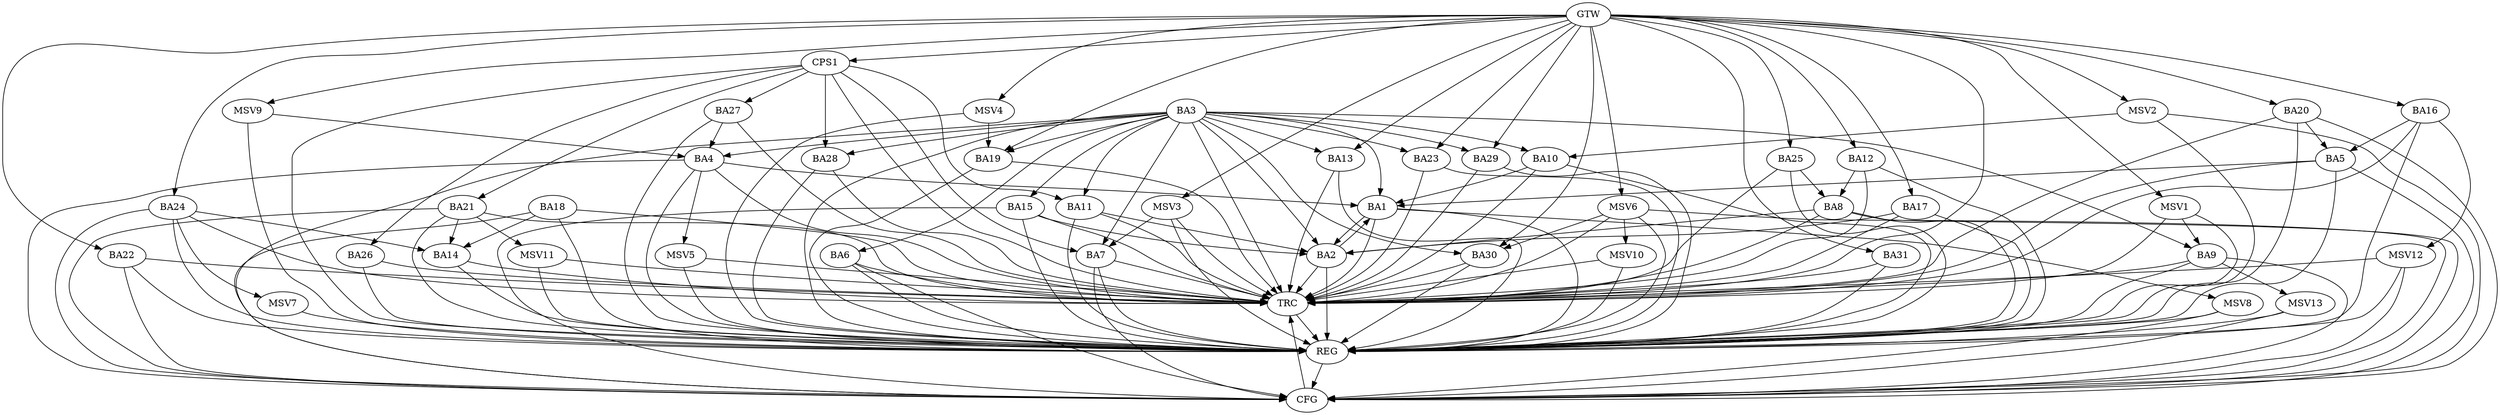 strict digraph G {
  BA1 [ label="BA1" ];
  BA2 [ label="BA2" ];
  BA3 [ label="BA3" ];
  BA4 [ label="BA4" ];
  BA5 [ label="BA5" ];
  BA6 [ label="BA6" ];
  BA7 [ label="BA7" ];
  BA8 [ label="BA8" ];
  BA9 [ label="BA9" ];
  BA10 [ label="BA10" ];
  BA11 [ label="BA11" ];
  BA12 [ label="BA12" ];
  BA13 [ label="BA13" ];
  BA14 [ label="BA14" ];
  BA15 [ label="BA15" ];
  BA16 [ label="BA16" ];
  BA17 [ label="BA17" ];
  BA18 [ label="BA18" ];
  BA19 [ label="BA19" ];
  BA20 [ label="BA20" ];
  BA21 [ label="BA21" ];
  BA22 [ label="BA22" ];
  BA23 [ label="BA23" ];
  BA24 [ label="BA24" ];
  BA25 [ label="BA25" ];
  BA26 [ label="BA26" ];
  BA27 [ label="BA27" ];
  BA28 [ label="BA28" ];
  BA29 [ label="BA29" ];
  BA30 [ label="BA30" ];
  BA31 [ label="BA31" ];
  CPS1 [ label="CPS1" ];
  GTW [ label="GTW" ];
  REG [ label="REG" ];
  CFG [ label="CFG" ];
  TRC [ label="TRC" ];
  MSV1 [ label="MSV1" ];
  MSV2 [ label="MSV2" ];
  MSV3 [ label="MSV3" ];
  MSV4 [ label="MSV4" ];
  MSV5 [ label="MSV5" ];
  MSV6 [ label="MSV6" ];
  MSV7 [ label="MSV7" ];
  MSV8 [ label="MSV8" ];
  MSV9 [ label="MSV9" ];
  MSV10 [ label="MSV10" ];
  MSV11 [ label="MSV11" ];
  MSV12 [ label="MSV12" ];
  MSV13 [ label="MSV13" ];
  BA1 -> BA2;
  BA2 -> BA1;
  BA3 -> BA1;
  BA4 -> BA1;
  BA5 -> BA1;
  BA8 -> BA2;
  BA10 -> BA1;
  BA11 -> BA2;
  BA12 -> BA8;
  BA15 -> BA2;
  BA16 -> BA5;
  BA17 -> BA2;
  BA18 -> BA14;
  BA20 -> BA5;
  BA21 -> BA14;
  BA24 -> BA14;
  BA25 -> BA8;
  BA27 -> BA4;
  CPS1 -> BA28;
  CPS1 -> BA11;
  CPS1 -> BA21;
  CPS1 -> BA26;
  CPS1 -> BA27;
  CPS1 -> BA7;
  GTW -> BA12;
  GTW -> BA13;
  GTW -> BA16;
  GTW -> BA17;
  GTW -> BA19;
  GTW -> BA20;
  GTW -> BA22;
  GTW -> BA23;
  GTW -> BA24;
  GTW -> BA25;
  GTW -> BA29;
  GTW -> BA30;
  GTW -> BA31;
  GTW -> CPS1;
  BA1 -> REG;
  BA2 -> REG;
  BA3 -> REG;
  BA4 -> REG;
  BA5 -> REG;
  BA6 -> REG;
  BA7 -> REG;
  BA8 -> REG;
  BA9 -> REG;
  BA10 -> REG;
  BA11 -> REG;
  BA12 -> REG;
  BA13 -> REG;
  BA14 -> REG;
  BA15 -> REG;
  BA16 -> REG;
  BA17 -> REG;
  BA18 -> REG;
  BA19 -> REG;
  BA20 -> REG;
  BA21 -> REG;
  BA22 -> REG;
  BA23 -> REG;
  BA24 -> REG;
  BA25 -> REG;
  BA26 -> REG;
  BA27 -> REG;
  BA28 -> REG;
  BA29 -> REG;
  BA30 -> REG;
  BA31 -> REG;
  CPS1 -> REG;
  BA22 -> CFG;
  BA3 -> CFG;
  BA7 -> CFG;
  BA18 -> CFG;
  BA5 -> CFG;
  BA15 -> CFG;
  BA8 -> CFG;
  BA9 -> CFG;
  BA24 -> CFG;
  BA4 -> CFG;
  BA21 -> CFG;
  BA6 -> CFG;
  BA20 -> CFG;
  REG -> CFG;
  BA1 -> TRC;
  BA2 -> TRC;
  BA3 -> TRC;
  BA4 -> TRC;
  BA5 -> TRC;
  BA6 -> TRC;
  BA7 -> TRC;
  BA8 -> TRC;
  BA9 -> TRC;
  BA10 -> TRC;
  BA11 -> TRC;
  BA12 -> TRC;
  BA13 -> TRC;
  BA14 -> TRC;
  BA15 -> TRC;
  BA16 -> TRC;
  BA17 -> TRC;
  BA18 -> TRC;
  BA19 -> TRC;
  BA20 -> TRC;
  BA21 -> TRC;
  BA22 -> TRC;
  BA23 -> TRC;
  BA24 -> TRC;
  BA25 -> TRC;
  BA26 -> TRC;
  BA27 -> TRC;
  BA28 -> TRC;
  BA29 -> TRC;
  BA30 -> TRC;
  BA31 -> TRC;
  CPS1 -> TRC;
  GTW -> TRC;
  CFG -> TRC;
  TRC -> REG;
  BA3 -> BA11;
  BA3 -> BA19;
  BA3 -> BA9;
  BA3 -> BA2;
  BA3 -> BA13;
  BA3 -> BA4;
  BA3 -> BA30;
  BA3 -> BA6;
  BA3 -> BA10;
  BA3 -> BA15;
  BA3 -> BA23;
  BA3 -> BA7;
  BA3 -> BA28;
  BA3 -> BA29;
  MSV1 -> BA9;
  GTW -> MSV1;
  MSV1 -> REG;
  MSV1 -> TRC;
  MSV2 -> BA10;
  GTW -> MSV2;
  MSV2 -> REG;
  MSV2 -> CFG;
  MSV3 -> BA7;
  GTW -> MSV3;
  MSV3 -> REG;
  MSV3 -> TRC;
  MSV4 -> BA19;
  GTW -> MSV4;
  MSV4 -> REG;
  BA4 -> MSV5;
  MSV5 -> REG;
  MSV5 -> TRC;
  MSV6 -> BA30;
  GTW -> MSV6;
  MSV6 -> REG;
  MSV6 -> TRC;
  MSV6 -> CFG;
  BA24 -> MSV7;
  MSV7 -> REG;
  BA1 -> MSV8;
  MSV8 -> REG;
  MSV8 -> CFG;
  MSV9 -> BA4;
  GTW -> MSV9;
  MSV9 -> REG;
  MSV6 -> MSV10;
  MSV10 -> REG;
  MSV10 -> TRC;
  BA21 -> MSV11;
  MSV11 -> REG;
  MSV11 -> TRC;
  BA16 -> MSV12;
  MSV12 -> REG;
  MSV12 -> TRC;
  MSV12 -> CFG;
  BA9 -> MSV13;
  MSV13 -> REG;
  MSV13 -> CFG;
}
